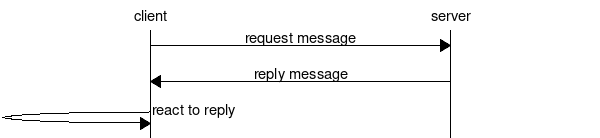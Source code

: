 msc {
    a [label="client"], b [label="server"];

    a => b [label="request message"];
    b => a [label="reply message"];
    a => a [label="react to reply"];
}
